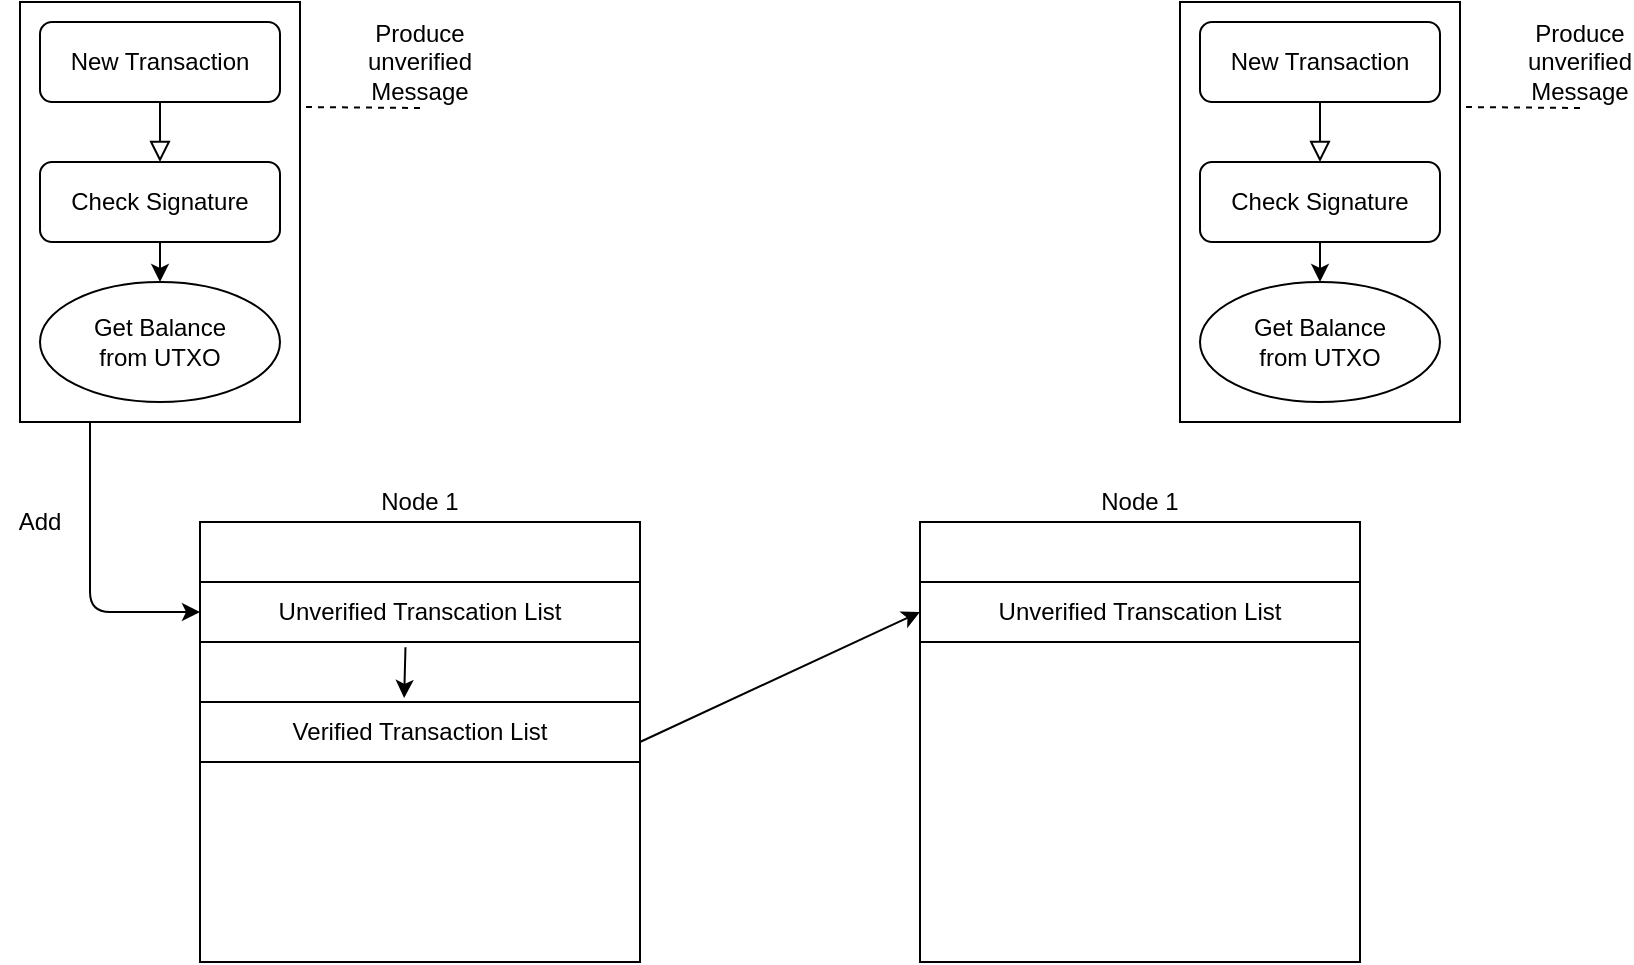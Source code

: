 <mxfile version="12.6.2" type="github"><diagram id="C5RBs43oDa-KdzZeNtuy" name="Page-1"><mxGraphModel dx="782" dy="437" grid="1" gridSize="10" guides="1" tooltips="1" connect="1" arrows="1" fold="1" page="1" pageScale="1" pageWidth="827" pageHeight="1169" math="0" shadow="0"><root><mxCell id="WIyWlLk6GJQsqaUBKTNV-0"/><mxCell id="WIyWlLk6GJQsqaUBKTNV-1" parent="WIyWlLk6GJQsqaUBKTNV-0"/><mxCell id="NBpDUZQl2H69mCncNuXm-11" value="" style="group" vertex="1" connectable="0" parent="WIyWlLk6GJQsqaUBKTNV-1"><mxGeometry x="10" y="10" width="220" height="210" as="geometry"/></mxCell><mxCell id="NBpDUZQl2H69mCncNuXm-6" value="" style="rounded=0;whiteSpace=wrap;html=1;fillColor=none;" vertex="1" parent="NBpDUZQl2H69mCncNuXm-11"><mxGeometry width="140" height="210" as="geometry"/></mxCell><mxCell id="WIyWlLk6GJQsqaUBKTNV-3" value="New Transaction" style="rounded=1;whiteSpace=wrap;html=1;fontSize=12;glass=0;strokeWidth=1;shadow=0;" parent="NBpDUZQl2H69mCncNuXm-11" vertex="1"><mxGeometry x="10" y="10" width="120" height="40" as="geometry"/></mxCell><mxCell id="NBpDUZQl2H69mCncNuXm-2" value="Check Signature" style="rounded=1;whiteSpace=wrap;html=1;" vertex="1" parent="NBpDUZQl2H69mCncNuXm-11"><mxGeometry x="10" y="80" width="120" height="40" as="geometry"/></mxCell><mxCell id="WIyWlLk6GJQsqaUBKTNV-2" value="" style="rounded=0;html=1;jettySize=auto;orthogonalLoop=1;fontSize=11;endArrow=block;endFill=0;endSize=8;strokeWidth=1;shadow=0;labelBackgroundColor=none;edgeStyle=orthogonalEdgeStyle;" parent="NBpDUZQl2H69mCncNuXm-11" source="WIyWlLk6GJQsqaUBKTNV-3" target="NBpDUZQl2H69mCncNuXm-2" edge="1"><mxGeometry relative="1" as="geometry"><mxPoint x="70" y="100" as="targetPoint"/></mxGeometry></mxCell><mxCell id="NBpDUZQl2H69mCncNuXm-3" value="Get Balance&lt;br&gt;from UTXO" style="ellipse;whiteSpace=wrap;html=1;" vertex="1" parent="NBpDUZQl2H69mCncNuXm-11"><mxGeometry x="10" y="140" width="120" height="60" as="geometry"/></mxCell><mxCell id="NBpDUZQl2H69mCncNuXm-4" value="" style="endArrow=classic;html=1;entryX=0.5;entryY=0;entryDx=0;entryDy=0;exitX=0.5;exitY=1;exitDx=0;exitDy=0;" edge="1" parent="NBpDUZQl2H69mCncNuXm-11" source="NBpDUZQl2H69mCncNuXm-2" target="NBpDUZQl2H69mCncNuXm-3"><mxGeometry width="50" height="50" relative="1" as="geometry"><mxPoint x="230" y="20" as="sourcePoint"/><mxPoint x="190" y="120" as="targetPoint"/></mxGeometry></mxCell><mxCell id="NBpDUZQl2H69mCncNuXm-8" value="" style="endArrow=none;dashed=1;html=1;entryX=1;entryY=0.25;entryDx=0;entryDy=0;" edge="1" parent="NBpDUZQl2H69mCncNuXm-11" target="NBpDUZQl2H69mCncNuXm-6"><mxGeometry width="50" height="50" relative="1" as="geometry"><mxPoint x="200" y="53" as="sourcePoint"/><mxPoint x="50" y="230" as="targetPoint"/></mxGeometry></mxCell><mxCell id="NBpDUZQl2H69mCncNuXm-9" value="Produce unverified Message&lt;br&gt;" style="text;html=1;strokeColor=none;fillColor=none;align=center;verticalAlign=middle;whiteSpace=wrap;rounded=0;" vertex="1" parent="NBpDUZQl2H69mCncNuXm-11"><mxGeometry x="180" y="20" width="40" height="20" as="geometry"/></mxCell><mxCell id="NBpDUZQl2H69mCncNuXm-12" value="" style="group" vertex="1" connectable="0" parent="WIyWlLk6GJQsqaUBKTNV-1"><mxGeometry x="590" y="10" width="220" height="210" as="geometry"/></mxCell><mxCell id="NBpDUZQl2H69mCncNuXm-13" value="" style="rounded=0;whiteSpace=wrap;html=1;fillColor=none;" vertex="1" parent="NBpDUZQl2H69mCncNuXm-12"><mxGeometry width="140" height="210" as="geometry"/></mxCell><mxCell id="NBpDUZQl2H69mCncNuXm-14" value="New Transaction" style="rounded=1;whiteSpace=wrap;html=1;fontSize=12;glass=0;strokeWidth=1;shadow=0;" vertex="1" parent="NBpDUZQl2H69mCncNuXm-12"><mxGeometry x="10" y="10" width="120" height="40" as="geometry"/></mxCell><mxCell id="NBpDUZQl2H69mCncNuXm-15" value="Check Signature" style="rounded=1;whiteSpace=wrap;html=1;" vertex="1" parent="NBpDUZQl2H69mCncNuXm-12"><mxGeometry x="10" y="80" width="120" height="40" as="geometry"/></mxCell><mxCell id="NBpDUZQl2H69mCncNuXm-16" value="" style="rounded=0;html=1;jettySize=auto;orthogonalLoop=1;fontSize=11;endArrow=block;endFill=0;endSize=8;strokeWidth=1;shadow=0;labelBackgroundColor=none;edgeStyle=orthogonalEdgeStyle;" edge="1" parent="NBpDUZQl2H69mCncNuXm-12" source="NBpDUZQl2H69mCncNuXm-14" target="NBpDUZQl2H69mCncNuXm-15"><mxGeometry relative="1" as="geometry"><mxPoint x="70" y="100" as="targetPoint"/></mxGeometry></mxCell><mxCell id="NBpDUZQl2H69mCncNuXm-17" value="Get Balance&lt;br&gt;from UTXO" style="ellipse;whiteSpace=wrap;html=1;" vertex="1" parent="NBpDUZQl2H69mCncNuXm-12"><mxGeometry x="10" y="140" width="120" height="60" as="geometry"/></mxCell><mxCell id="NBpDUZQl2H69mCncNuXm-18" value="" style="endArrow=classic;html=1;entryX=0.5;entryY=0;entryDx=0;entryDy=0;exitX=0.5;exitY=1;exitDx=0;exitDy=0;" edge="1" parent="NBpDUZQl2H69mCncNuXm-12" source="NBpDUZQl2H69mCncNuXm-15" target="NBpDUZQl2H69mCncNuXm-17"><mxGeometry width="50" height="50" relative="1" as="geometry"><mxPoint x="230" y="20" as="sourcePoint"/><mxPoint x="190" y="120" as="targetPoint"/></mxGeometry></mxCell><mxCell id="NBpDUZQl2H69mCncNuXm-19" value="" style="endArrow=none;dashed=1;html=1;entryX=1;entryY=0.25;entryDx=0;entryDy=0;" edge="1" parent="NBpDUZQl2H69mCncNuXm-12" target="NBpDUZQl2H69mCncNuXm-13"><mxGeometry width="50" height="50" relative="1" as="geometry"><mxPoint x="200" y="53" as="sourcePoint"/><mxPoint x="50" y="230" as="targetPoint"/></mxGeometry></mxCell><mxCell id="NBpDUZQl2H69mCncNuXm-20" value="Produce unverified Message&lt;br&gt;" style="text;html=1;strokeColor=none;fillColor=none;align=center;verticalAlign=middle;whiteSpace=wrap;rounded=0;" vertex="1" parent="NBpDUZQl2H69mCncNuXm-12"><mxGeometry x="180" y="20" width="40" height="20" as="geometry"/></mxCell><mxCell id="NBpDUZQl2H69mCncNuXm-21" value="" style="whiteSpace=wrap;html=1;aspect=fixed;fillColor=none;" vertex="1" parent="WIyWlLk6GJQsqaUBKTNV-1"><mxGeometry x="100" y="270" width="220" height="220" as="geometry"/></mxCell><mxCell id="NBpDUZQl2H69mCncNuXm-23" value="Node 1" style="text;html=1;strokeColor=none;fillColor=none;align=center;verticalAlign=middle;whiteSpace=wrap;rounded=0;" vertex="1" parent="WIyWlLk6GJQsqaUBKTNV-1"><mxGeometry x="180" y="250" width="60" height="20" as="geometry"/></mxCell><mxCell id="NBpDUZQl2H69mCncNuXm-25" value="Unverified Transcation List" style="rounded=0;whiteSpace=wrap;html=1;fillColor=none;" vertex="1" parent="WIyWlLk6GJQsqaUBKTNV-1"><mxGeometry x="100" y="300" width="220" height="30" as="geometry"/></mxCell><mxCell id="NBpDUZQl2H69mCncNuXm-27" value="" style="endArrow=classic;html=1;entryX=0;entryY=0.5;entryDx=0;entryDy=0;exitX=0.25;exitY=1;exitDx=0;exitDy=0;" edge="1" parent="WIyWlLk6GJQsqaUBKTNV-1" source="NBpDUZQl2H69mCncNuXm-6" target="NBpDUZQl2H69mCncNuXm-25"><mxGeometry width="50" height="50" relative="1" as="geometry"><mxPoint x="60" y="240" as="sourcePoint"/><mxPoint x="60" y="510" as="targetPoint"/><Array as="points"><mxPoint x="45" y="315"/></Array></mxGeometry></mxCell><mxCell id="NBpDUZQl2H69mCncNuXm-28" value="Add" style="text;html=1;strokeColor=none;fillColor=none;align=center;verticalAlign=middle;whiteSpace=wrap;rounded=0;" vertex="1" parent="WIyWlLk6GJQsqaUBKTNV-1"><mxGeometry y="260" width="40" height="20" as="geometry"/></mxCell><mxCell id="NBpDUZQl2H69mCncNuXm-31" value="" style="whiteSpace=wrap;html=1;aspect=fixed;fillColor=none;" vertex="1" parent="WIyWlLk6GJQsqaUBKTNV-1"><mxGeometry x="460" y="270" width="220" height="220" as="geometry"/></mxCell><mxCell id="NBpDUZQl2H69mCncNuXm-32" value="Node 1" style="text;html=1;strokeColor=none;fillColor=none;align=center;verticalAlign=middle;whiteSpace=wrap;rounded=0;" vertex="1" parent="WIyWlLk6GJQsqaUBKTNV-1"><mxGeometry x="540" y="250" width="60" height="20" as="geometry"/></mxCell><mxCell id="NBpDUZQl2H69mCncNuXm-33" value="Unverified Transcation List" style="rounded=0;whiteSpace=wrap;html=1;fillColor=none;" vertex="1" parent="WIyWlLk6GJQsqaUBKTNV-1"><mxGeometry x="460" y="300" width="220" height="30" as="geometry"/></mxCell><mxCell id="NBpDUZQl2H69mCncNuXm-34" value="Verified Transaction List" style="rounded=0;whiteSpace=wrap;html=1;fillColor=none;" vertex="1" parent="WIyWlLk6GJQsqaUBKTNV-1"><mxGeometry x="100" y="360" width="220" height="30" as="geometry"/></mxCell><mxCell id="NBpDUZQl2H69mCncNuXm-35" value="" style="endArrow=classic;html=1;entryX=0.464;entryY=-0.067;entryDx=0;entryDy=0;entryPerimeter=0;exitX=0.467;exitY=1.089;exitDx=0;exitDy=0;exitPerimeter=0;" edge="1" parent="WIyWlLk6GJQsqaUBKTNV-1" source="NBpDUZQl2H69mCncNuXm-25" target="NBpDUZQl2H69mCncNuXm-34"><mxGeometry width="50" height="50" relative="1" as="geometry"><mxPoint x="10" y="560" as="sourcePoint"/><mxPoint x="60" y="510" as="targetPoint"/></mxGeometry></mxCell><mxCell id="NBpDUZQl2H69mCncNuXm-36" value="" style="endArrow=classic;html=1;entryX=0;entryY=0.5;entryDx=0;entryDy=0;exitX=1;exitY=0.5;exitDx=0;exitDy=0;" edge="1" parent="WIyWlLk6GJQsqaUBKTNV-1" source="NBpDUZQl2H69mCncNuXm-21" target="NBpDUZQl2H69mCncNuXm-33"><mxGeometry width="50" height="50" relative="1" as="geometry"><mxPoint x="10" y="560" as="sourcePoint"/><mxPoint x="60" y="510" as="targetPoint"/></mxGeometry></mxCell></root></mxGraphModel></diagram></mxfile>